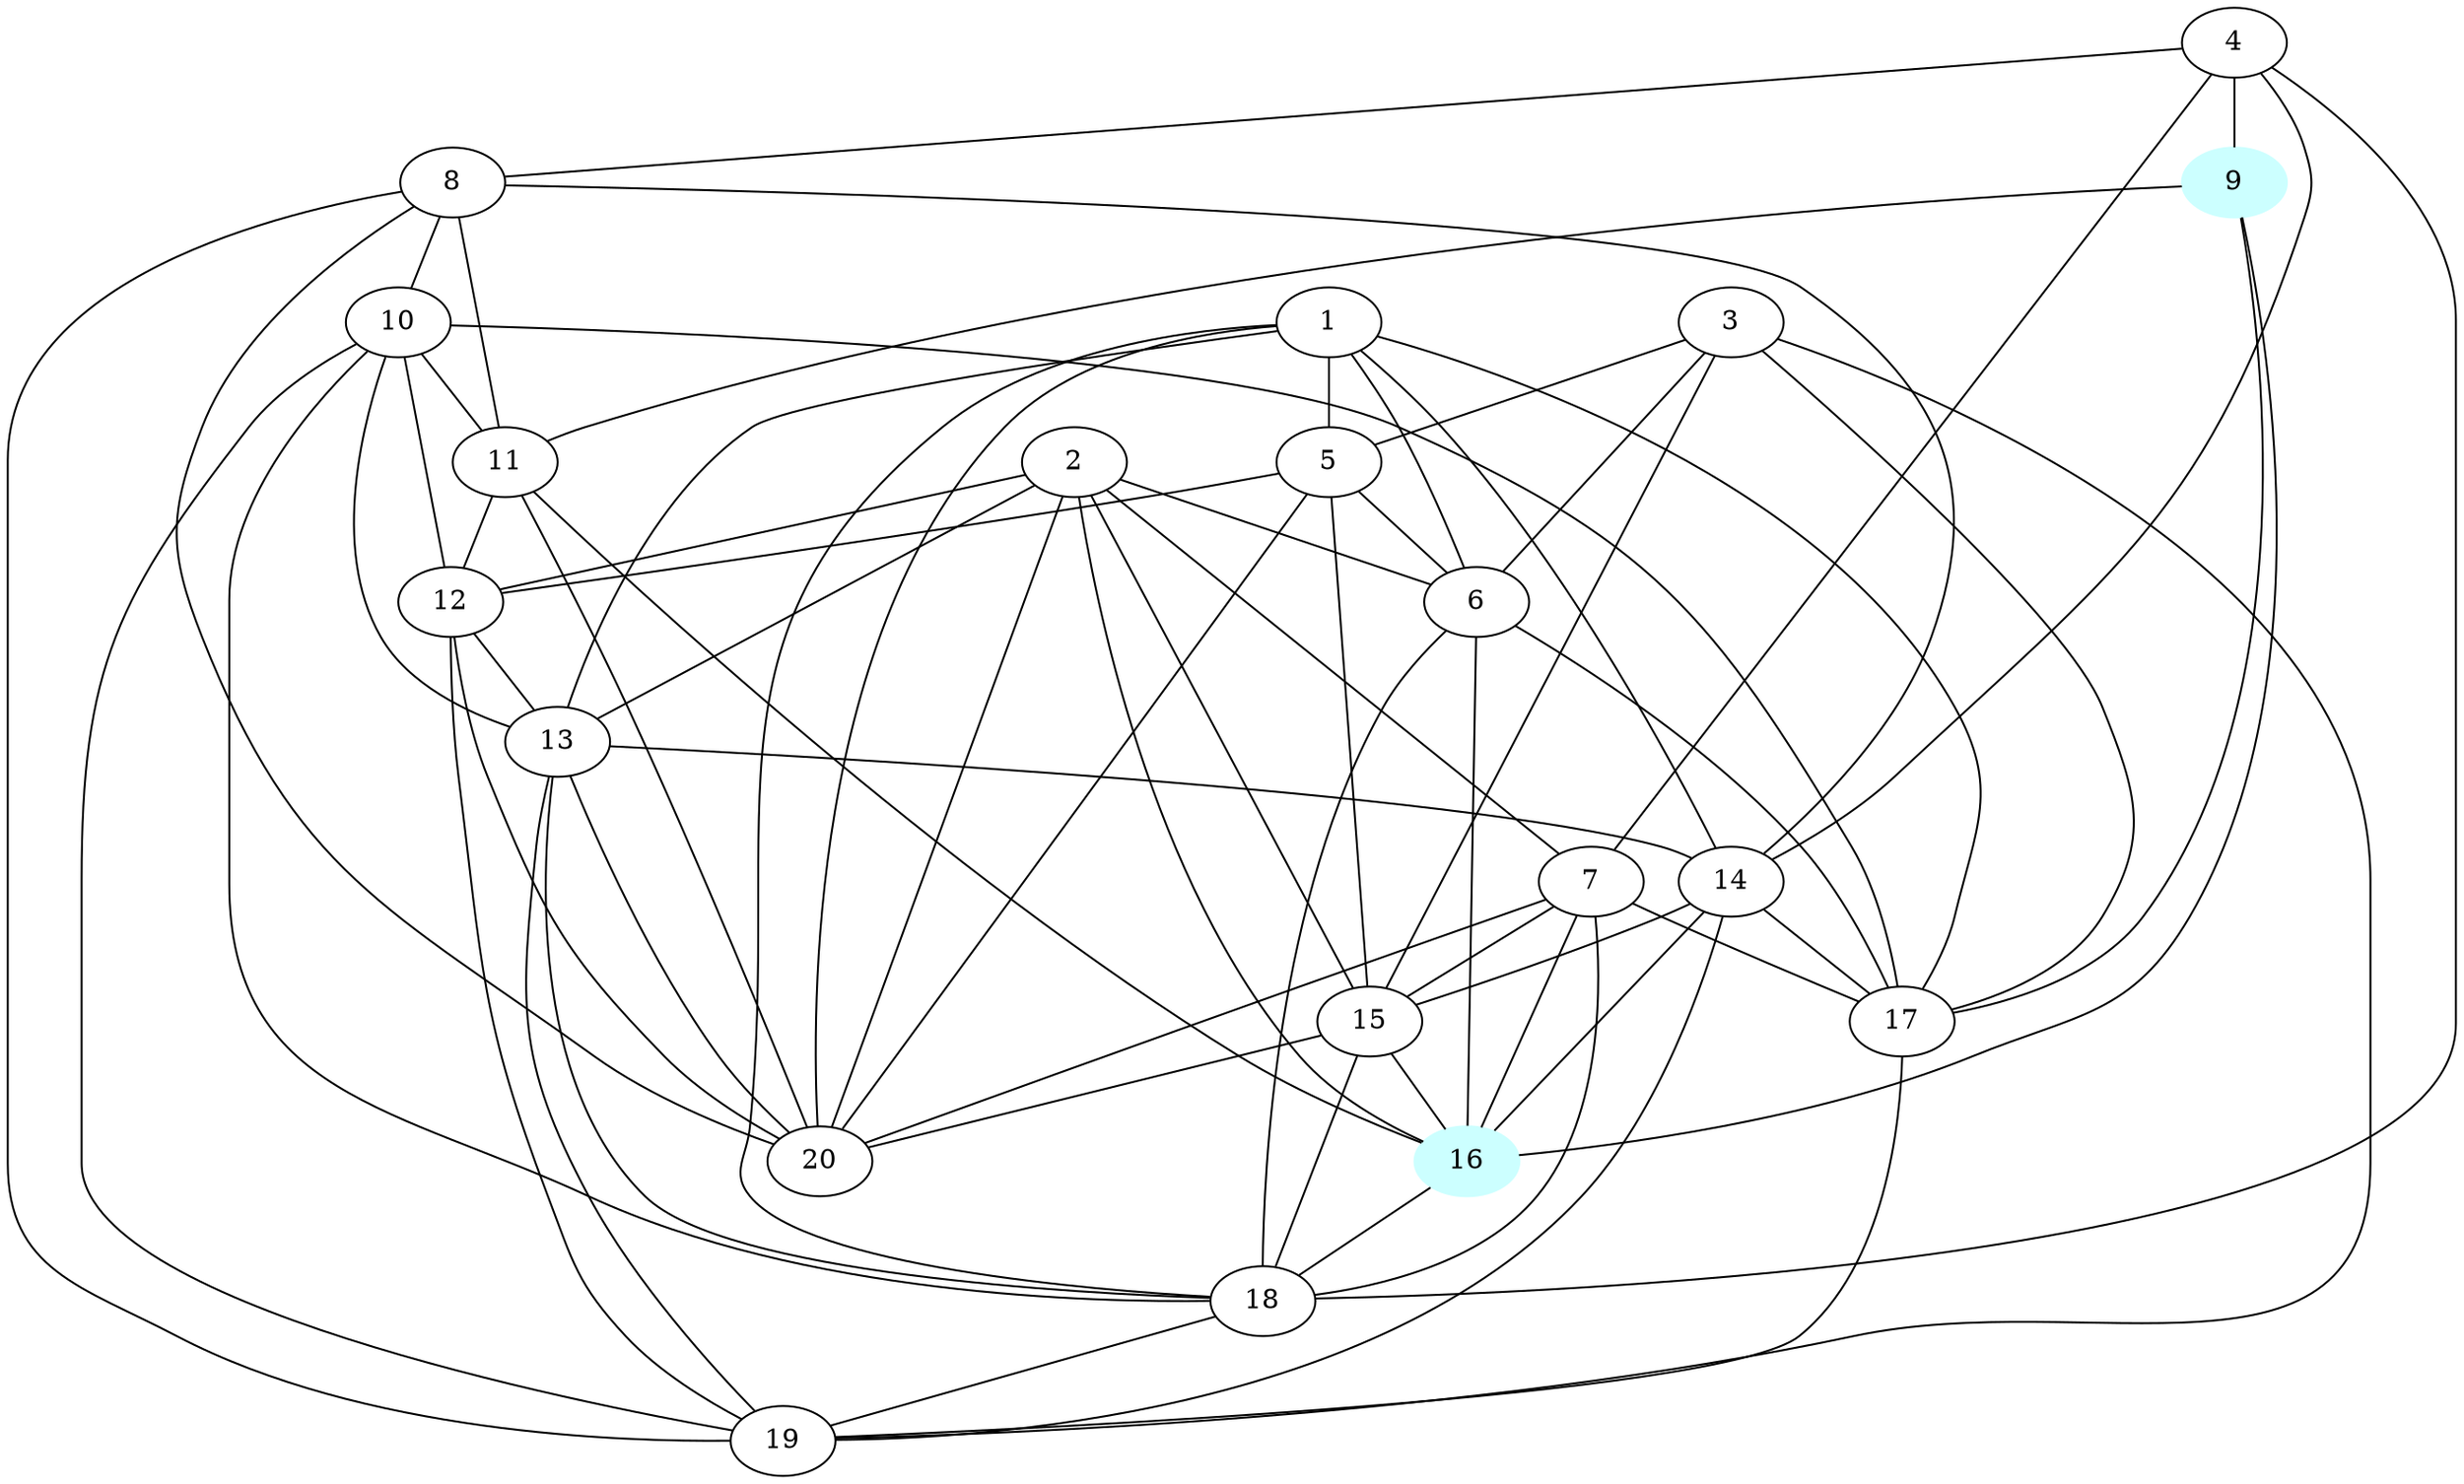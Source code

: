 graph G {
    9 [style=filled, color="#CCFFFF"];
    16 [style=filled, color="#CCFFFF"];
    1 -- 5 [len= 2]
    1 -- 6 [len= 2]
    1 -- 13 [len= 2]
    1 -- 14 [len= 2]
    1 -- 17 [len= 2]
    1 -- 18 [len= 2]
    1 -- 20 [len= 2]
    2 -- 6 [len= 2]
    2 -- 7 [len= 2]
    2 -- 12 [len= 2]
    2 -- 13 [len= 2]
    2 -- 15 [len= 2]
    2 -- 16 [len= 2]
    2 -- 20 [len= 2]
    3 -- 5 [len= 2]
    3 -- 6 [len= 2]
    3 -- 15 [len= 2]
    3 -- 17 [len= 2]
    3 -- 19 [len= 2]
    4 -- 7 [len= 2]
    4 -- 8 [len= 2]
    4 -- 9 [len= 2]
    4 -- 14 [len= 2]
    4 -- 18 [len= 2]
    5 -- 6 [len= 2]
    5 -- 12 [len= 2]
    5 -- 15 [len= 2]
    5 -- 20 [len= 2]
    6 -- 16 [len= 2]
    6 -- 17 [len= 2]
    6 -- 18 [len= 2]
    7 -- 15 [len= 2]
    7 -- 16 [len= 2]
    7 -- 17 [len= 2]
    7 -- 18 [len= 2]
    7 -- 20 [len= 2]
    8 -- 10 [len= 2]
    8 -- 11 [len= 2]
    8 -- 14 [len= 2]
    8 -- 19 [len= 2]
    8 -- 20 [len= 2]
    9 -- 11 [len= 2]
    9 -- 16 [len= 2]
    9 -- 17 [len= 2]
    10 -- 11 [len= 2]
    10 -- 12 [len= 2]
    10 -- 13 [len= 2]
    10 -- 17 [len= 2]
    10 -- 18 [len= 2]
    10 -- 19 [len= 2]
    11 -- 12 [len= 2]
    11 -- 16 [len= 2]
    11 -- 20 [len= 2]
    12 -- 13 [len= 2]
    12 -- 19 [len= 2]
    12 -- 20 [len= 2]
    13 -- 14 [len= 2]
    13 -- 18 [len= 2]
    13 -- 19 [len= 2]
    13 -- 20 [len= 2]
    14 -- 15 [len= 2]
    14 -- 16 [len= 2]
    14 -- 17 [len= 2]
    14 -- 19 [len= 2]
    15 -- 16 [len= 2]
    15 -- 18 [len= 2]
    15 -- 20 [len= 2]
    16 -- 18 [len= 2]
    17 -- 19 [len= 2]
    18 -- 19 [len= 2]
}
